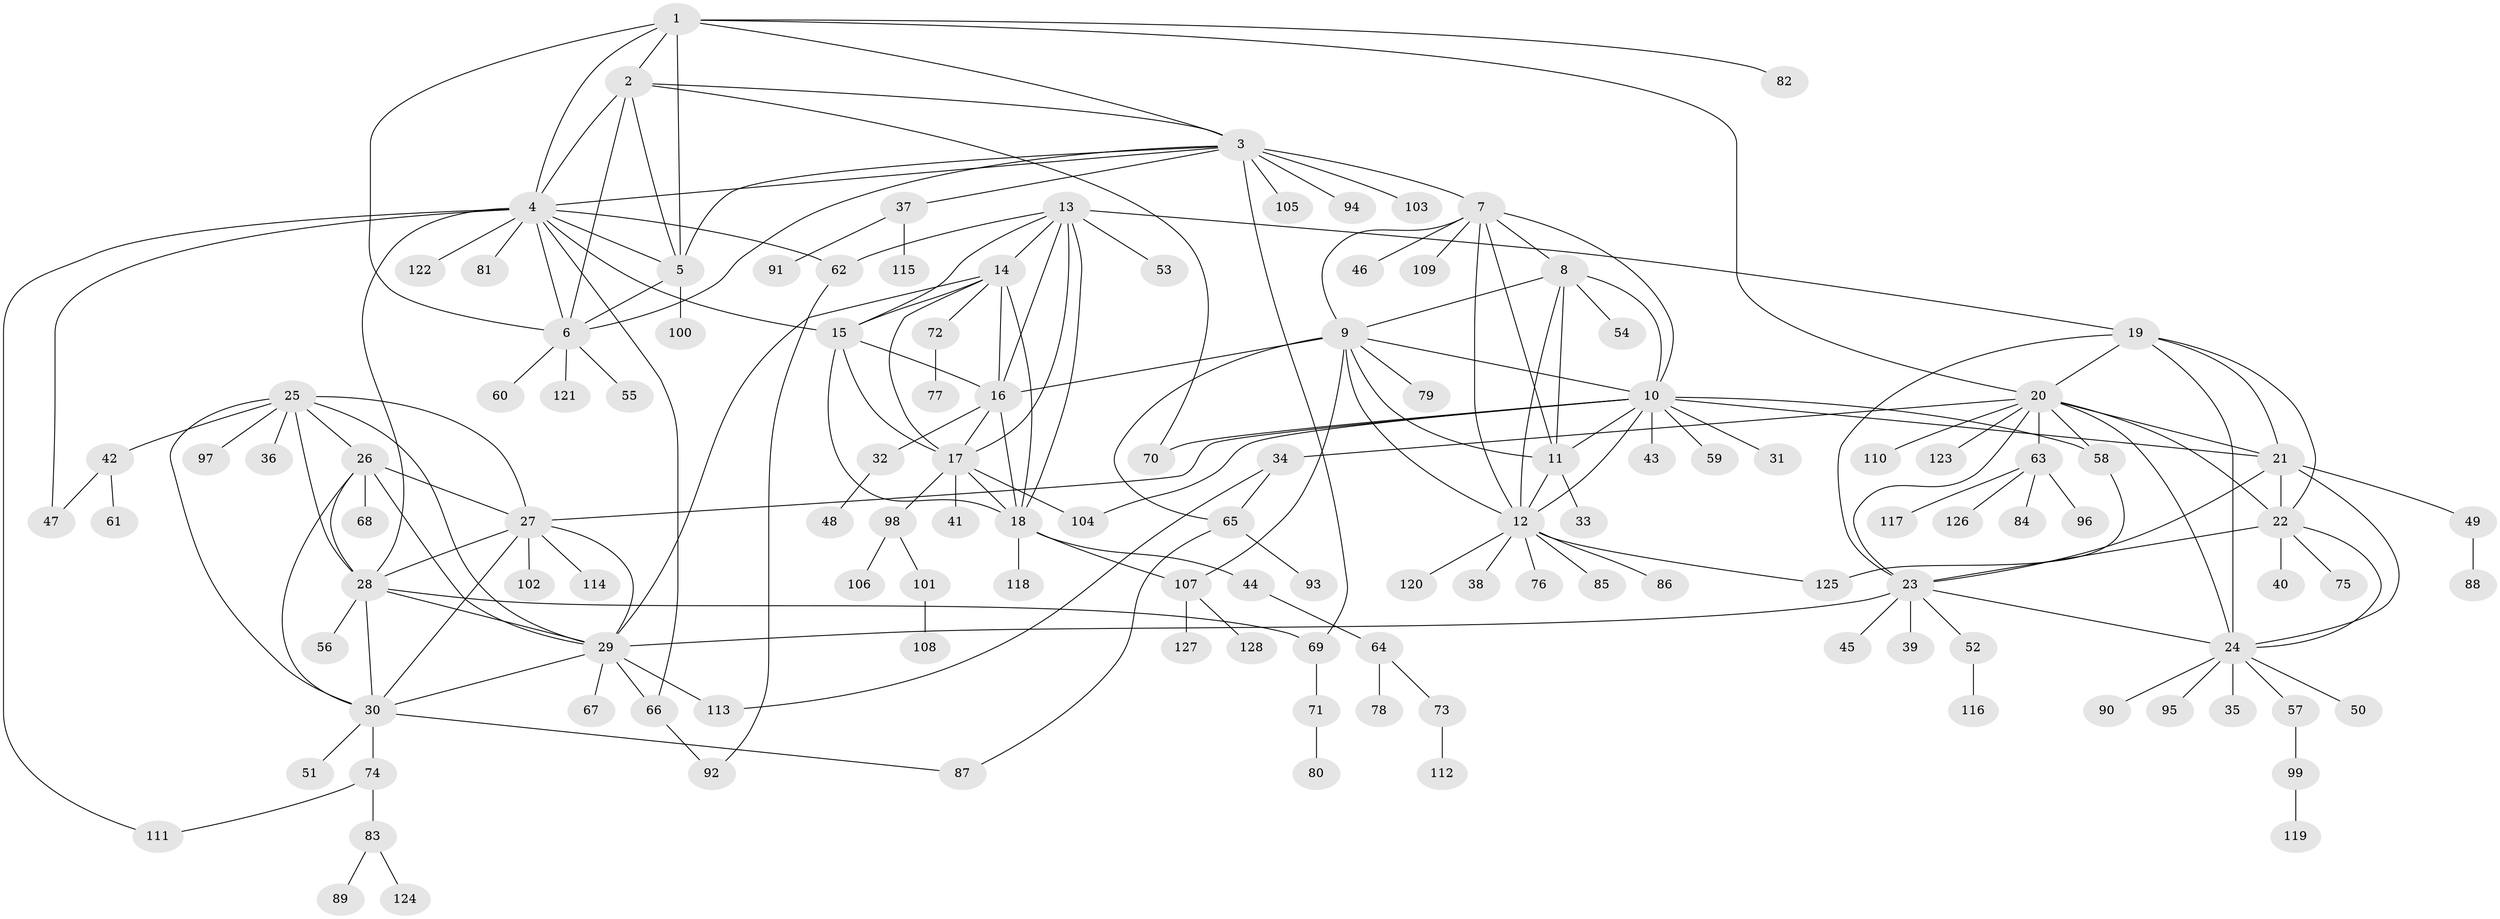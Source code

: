 // coarse degree distribution, {11: 0.03125, 7: 0.052083333333333336, 3: 0.10416666666666667, 10: 0.020833333333333332, 6: 0.041666666666666664, 8: 0.03125, 5: 0.03125, 14: 0.010416666666666666, 1: 0.5729166666666666, 2: 0.09375, 4: 0.010416666666666666}
// Generated by graph-tools (version 1.1) at 2025/52/02/27/25 19:52:21]
// undirected, 128 vertices, 197 edges
graph export_dot {
graph [start="1"]
  node [color=gray90,style=filled];
  1;
  2;
  3;
  4;
  5;
  6;
  7;
  8;
  9;
  10;
  11;
  12;
  13;
  14;
  15;
  16;
  17;
  18;
  19;
  20;
  21;
  22;
  23;
  24;
  25;
  26;
  27;
  28;
  29;
  30;
  31;
  32;
  33;
  34;
  35;
  36;
  37;
  38;
  39;
  40;
  41;
  42;
  43;
  44;
  45;
  46;
  47;
  48;
  49;
  50;
  51;
  52;
  53;
  54;
  55;
  56;
  57;
  58;
  59;
  60;
  61;
  62;
  63;
  64;
  65;
  66;
  67;
  68;
  69;
  70;
  71;
  72;
  73;
  74;
  75;
  76;
  77;
  78;
  79;
  80;
  81;
  82;
  83;
  84;
  85;
  86;
  87;
  88;
  89;
  90;
  91;
  92;
  93;
  94;
  95;
  96;
  97;
  98;
  99;
  100;
  101;
  102;
  103;
  104;
  105;
  106;
  107;
  108;
  109;
  110;
  111;
  112;
  113;
  114;
  115;
  116;
  117;
  118;
  119;
  120;
  121;
  122;
  123;
  124;
  125;
  126;
  127;
  128;
  1 -- 2;
  1 -- 3;
  1 -- 4;
  1 -- 5;
  1 -- 6;
  1 -- 20;
  1 -- 82;
  2 -- 3;
  2 -- 4;
  2 -- 5;
  2 -- 6;
  2 -- 70;
  3 -- 4;
  3 -- 5;
  3 -- 6;
  3 -- 7;
  3 -- 37;
  3 -- 69;
  3 -- 94;
  3 -- 103;
  3 -- 105;
  4 -- 5;
  4 -- 6;
  4 -- 15;
  4 -- 28;
  4 -- 47;
  4 -- 62;
  4 -- 66;
  4 -- 81;
  4 -- 111;
  4 -- 122;
  5 -- 6;
  5 -- 100;
  6 -- 55;
  6 -- 60;
  6 -- 121;
  7 -- 8;
  7 -- 9;
  7 -- 10;
  7 -- 11;
  7 -- 12;
  7 -- 46;
  7 -- 109;
  8 -- 9;
  8 -- 10;
  8 -- 11;
  8 -- 12;
  8 -- 54;
  9 -- 10;
  9 -- 11;
  9 -- 12;
  9 -- 16;
  9 -- 65;
  9 -- 79;
  9 -- 107;
  10 -- 11;
  10 -- 12;
  10 -- 21;
  10 -- 27;
  10 -- 31;
  10 -- 43;
  10 -- 58;
  10 -- 59;
  10 -- 70;
  10 -- 104;
  11 -- 12;
  11 -- 33;
  12 -- 38;
  12 -- 76;
  12 -- 85;
  12 -- 86;
  12 -- 120;
  12 -- 125;
  13 -- 14;
  13 -- 15;
  13 -- 16;
  13 -- 17;
  13 -- 18;
  13 -- 19;
  13 -- 53;
  13 -- 62;
  14 -- 15;
  14 -- 16;
  14 -- 17;
  14 -- 18;
  14 -- 29;
  14 -- 72;
  15 -- 16;
  15 -- 17;
  15 -- 18;
  16 -- 17;
  16 -- 18;
  16 -- 32;
  17 -- 18;
  17 -- 41;
  17 -- 98;
  17 -- 104;
  18 -- 44;
  18 -- 107;
  18 -- 118;
  19 -- 20;
  19 -- 21;
  19 -- 22;
  19 -- 23;
  19 -- 24;
  20 -- 21;
  20 -- 22;
  20 -- 23;
  20 -- 24;
  20 -- 34;
  20 -- 58;
  20 -- 63;
  20 -- 110;
  20 -- 123;
  21 -- 22;
  21 -- 23;
  21 -- 24;
  21 -- 49;
  22 -- 23;
  22 -- 24;
  22 -- 40;
  22 -- 75;
  23 -- 24;
  23 -- 29;
  23 -- 39;
  23 -- 45;
  23 -- 52;
  24 -- 35;
  24 -- 50;
  24 -- 57;
  24 -- 90;
  24 -- 95;
  25 -- 26;
  25 -- 27;
  25 -- 28;
  25 -- 29;
  25 -- 30;
  25 -- 36;
  25 -- 42;
  25 -- 97;
  26 -- 27;
  26 -- 28;
  26 -- 29;
  26 -- 30;
  26 -- 68;
  27 -- 28;
  27 -- 29;
  27 -- 30;
  27 -- 102;
  27 -- 114;
  28 -- 29;
  28 -- 30;
  28 -- 56;
  28 -- 69;
  29 -- 30;
  29 -- 66;
  29 -- 67;
  29 -- 113;
  30 -- 51;
  30 -- 74;
  30 -- 87;
  32 -- 48;
  34 -- 65;
  34 -- 113;
  37 -- 91;
  37 -- 115;
  42 -- 47;
  42 -- 61;
  44 -- 64;
  49 -- 88;
  52 -- 116;
  57 -- 99;
  58 -- 125;
  62 -- 92;
  63 -- 84;
  63 -- 96;
  63 -- 117;
  63 -- 126;
  64 -- 73;
  64 -- 78;
  65 -- 87;
  65 -- 93;
  66 -- 92;
  69 -- 71;
  71 -- 80;
  72 -- 77;
  73 -- 112;
  74 -- 83;
  74 -- 111;
  83 -- 89;
  83 -- 124;
  98 -- 101;
  98 -- 106;
  99 -- 119;
  101 -- 108;
  107 -- 127;
  107 -- 128;
}
